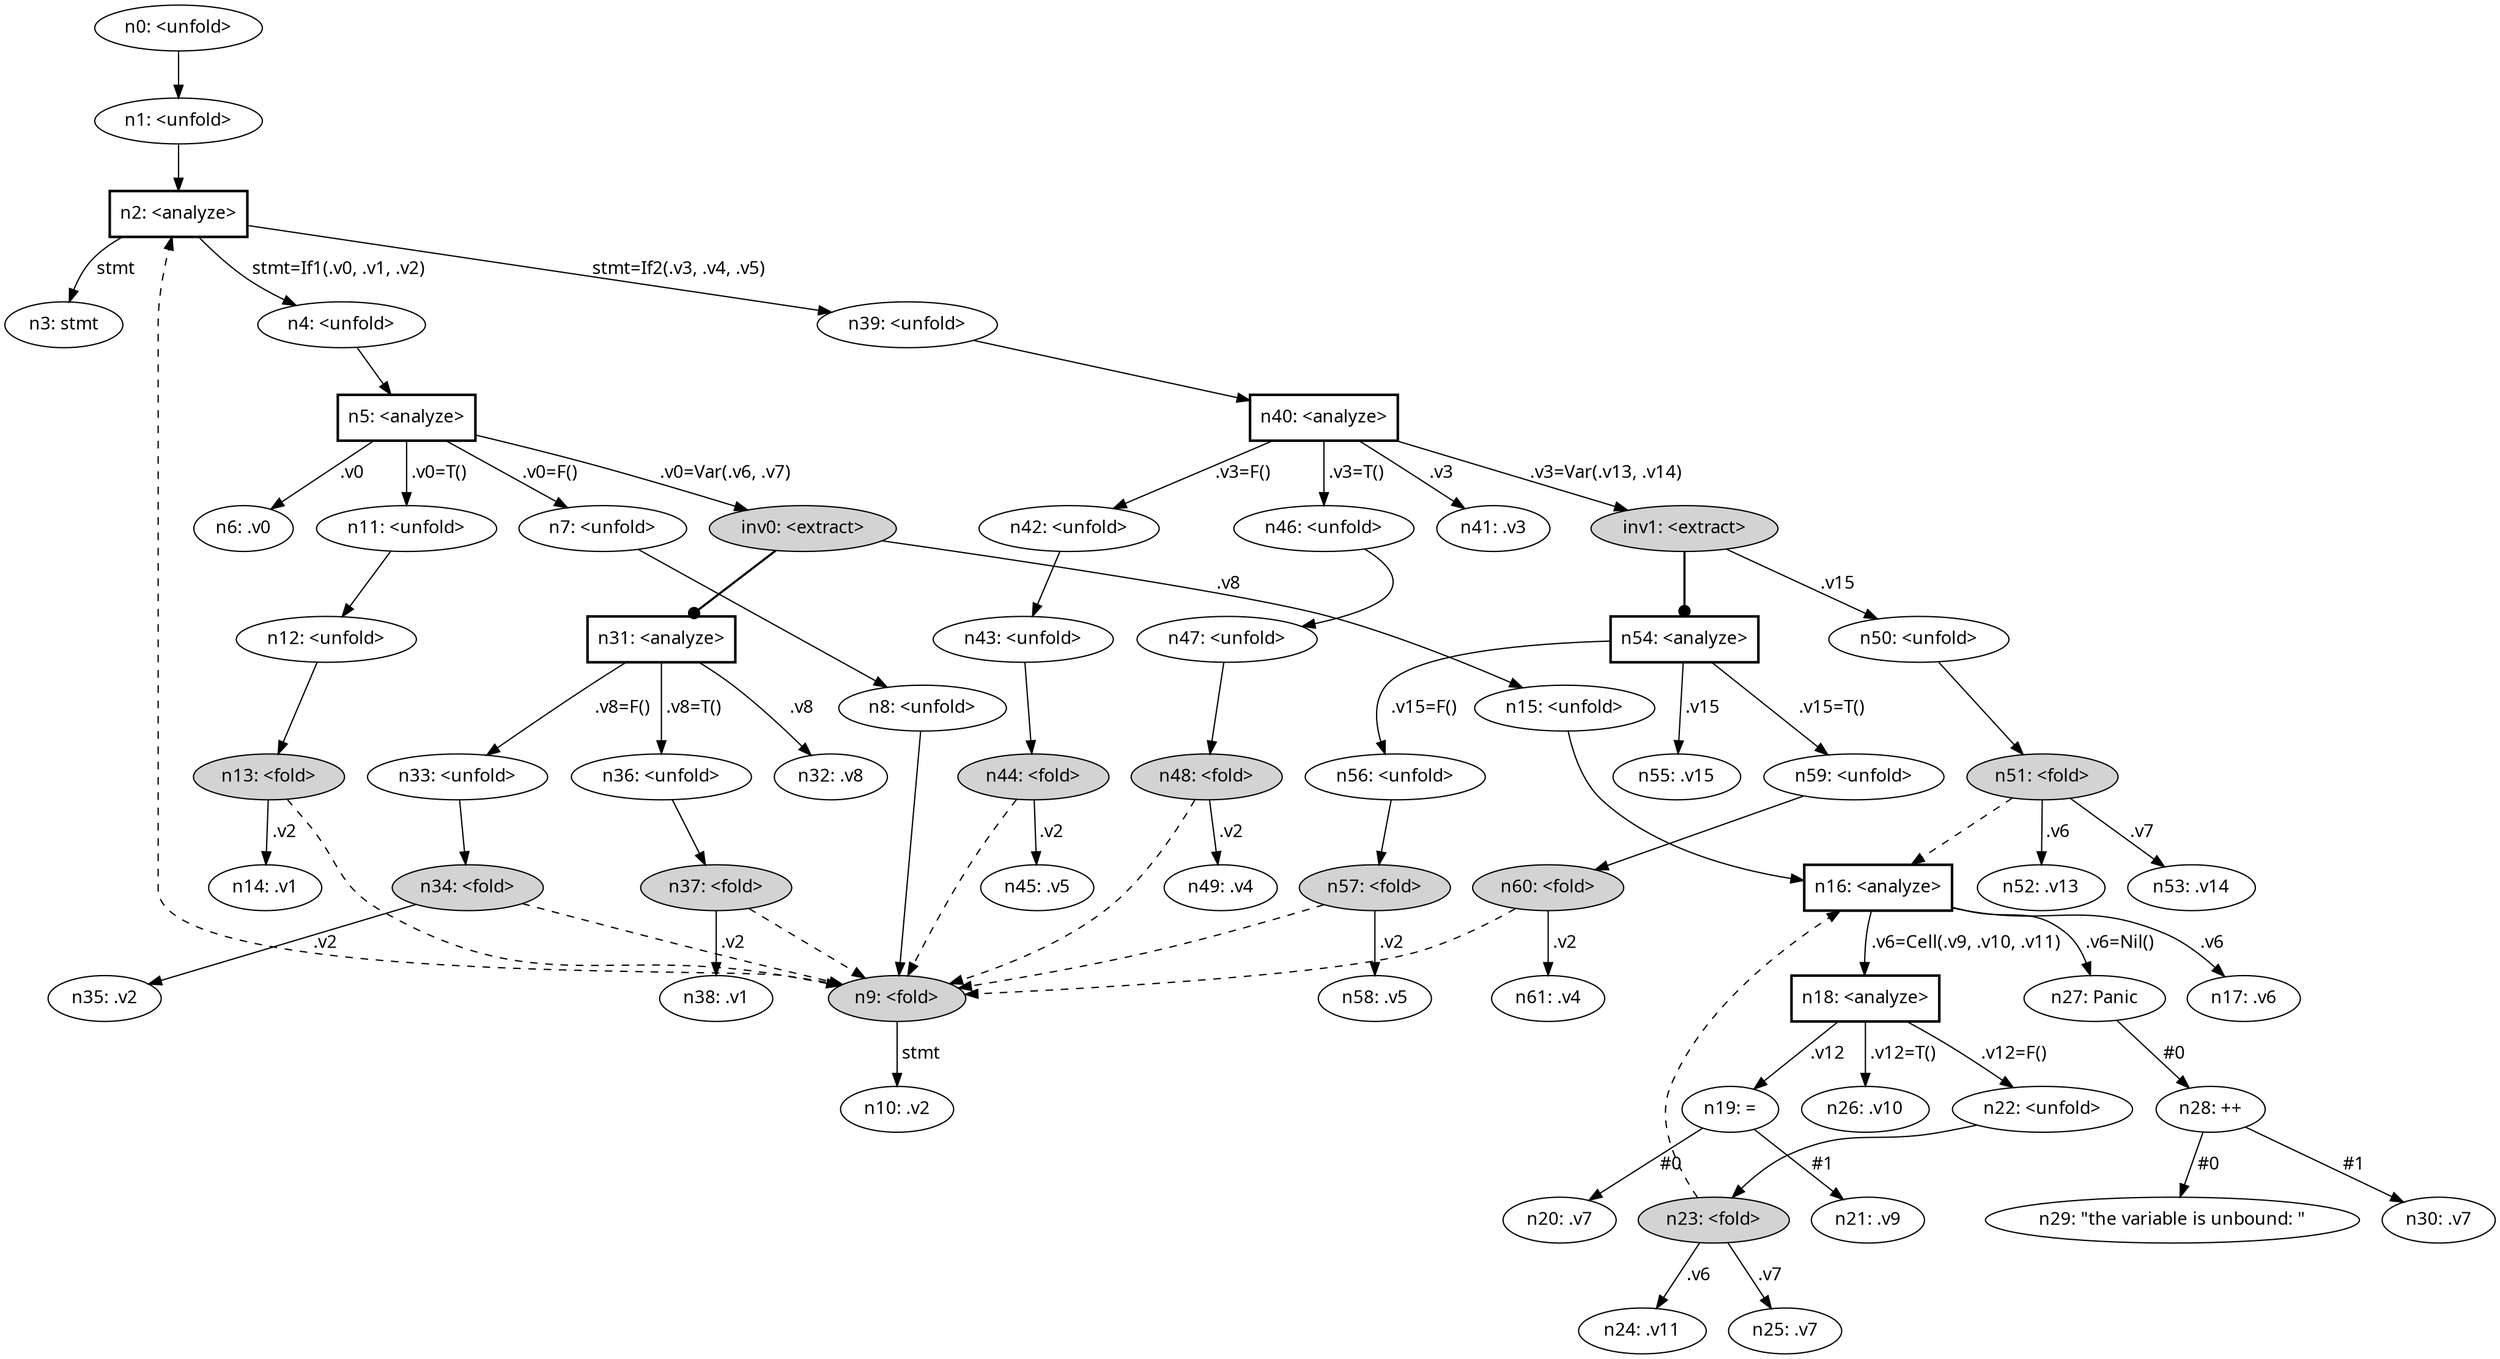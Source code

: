 digraph {
    node [fontname="bold helvetica"];
    edge [fontname="bold helvetica"];
    n0 [label="n0: <unfold>"];
    n1 [label="n1: <unfold>"];
    n0 -> n1;
    n2 [label="n2: <analyze>"] [shape=box style=bold];
    n1 -> n2;
    n3 [label="n3: stmt"];
    n2 -> n3 [label=" stmt "];
    n4 [label="n4: <unfold>"];
    n2 -> n4 [label=" stmt=If1(.v0, .v1, .v2) "];
    n5 [label="n5: <analyze>"] [shape=box style=bold];
    n4 -> n5;
    n6 [label="n6: .v0"];
    n5 -> n6 [label=" .v0 "];
    n7 [label="n7: <unfold>"];
    n5 -> n7 [label=" .v0=F() "];
    n8 [label="n8: <unfold>"];
    n7 -> n8;
    n9 [label="n9: <fold>"] [style=filled];
    n8 -> n9;
    n9 -> n2 [style=dashed];
    n10 [label="n10: .v2"];
    n9 -> n10 [label=" stmt "];
    n11 [label="n11: <unfold>"];
    n5 -> n11 [label=" .v0=T() "];
    n12 [label="n12: <unfold>"];
    n11 -> n12;
    n13 [label="n13: <fold>"] [style=filled];
    n12 -> n13;
    n13 -> n9 [style=dashed];
    n14 [label="n14: .v1"];
    n13 -> n14 [label=" .v2 "];
    inv0 [label="inv0: <extract>"] [style=filled];
    n5 -> inv0 [label=" .v0=Var(.v6, .v7) "];
    n15 [label="n15: <unfold>"];
    inv0 -> n15 [label=" .v8 "];
    n16 [label="n16: <analyze>"] [shape=box style=bold];
    n15 -> n16;
    n17 [label="n17: .v6"];
    n16 -> n17 [label=" .v6 "];
    n18 [label="n18: <analyze>"] [shape=box style=bold];
    n16 -> n18 [label=" .v6=Cell(.v9, .v10, .v11) "];
    n19 [label="n19: ="];
    n18 -> n19 [label=" .v12 "];
    n20 [label="n20: .v7"];
    n19 -> n20 [label=" #0 "];
    n21 [label="n21: .v9"];
    n19 -> n21 [label=" #1 "];
    n22 [label="n22: <unfold>"];
    n18 -> n22 [label=" .v12=F() "];
    n23 [label="n23: <fold>"] [style=filled];
    n22 -> n23;
    n23 -> n16 [style=dashed];
    n24 [label="n24: .v11"];
    n23 -> n24 [label=" .v6 "];
    n25 [label="n25: .v7"];
    n23 -> n25 [label=" .v7 "];
    n26 [label="n26: .v10"];
    n18 -> n26 [label=" .v12=T() "];
    n27 [label="n27: Panic"];
    n16 -> n27 [label=" .v6=Nil() "];
    n28 [label="n28: ++"];
    n27 -> n28 [label=" #0 "];
    n29 [label="n29: \"the variable is unbound: \""];
    n28 -> n29 [label=" #0 "];
    n30 [label="n30: .v7"];
    n28 -> n30 [label=" #1 "];
    n31 [label="n31: <analyze>"] [shape=box style=bold];
    inv0 -> n31 [penwidth=1.7 arrowhead=dot];
    n32 [label="n32: .v8"];
    n31 -> n32 [label=" .v8 "];
    n33 [label="n33: <unfold>"];
    n31 -> n33 [label=" .v8=F() "];
    n34 [label="n34: <fold>"] [style=filled];
    n33 -> n34;
    n34 -> n9 [style=dashed];
    n35 [label="n35: .v2"];
    n34 -> n35 [label=" .v2 "];
    n36 [label="n36: <unfold>"];
    n31 -> n36 [label=" .v8=T() "];
    n37 [label="n37: <fold>"] [style=filled];
    n36 -> n37;
    n37 -> n9 [style=dashed];
    n38 [label="n38: .v1"];
    n37 -> n38 [label=" .v2 "];
    n39 [label="n39: <unfold>"];
    n2 -> n39 [label=" stmt=If2(.v3, .v4, .v5) "];
    n40 [label="n40: <analyze>"] [shape=box style=bold];
    n39 -> n40;
    n41 [label="n41: .v3"];
    n40 -> n41 [label=" .v3 "];
    n42 [label="n42: <unfold>"];
    n40 -> n42 [label=" .v3=F() "];
    n43 [label="n43: <unfold>"];
    n42 -> n43;
    n44 [label="n44: <fold>"] [style=filled];
    n43 -> n44;
    n44 -> n9 [style=dashed];
    n45 [label="n45: .v5"];
    n44 -> n45 [label=" .v2 "];
    n46 [label="n46: <unfold>"];
    n40 -> n46 [label=" .v3=T() "];
    n47 [label="n47: <unfold>"];
    n46 -> n47;
    n48 [label="n48: <fold>"] [style=filled];
    n47 -> n48;
    n48 -> n9 [style=dashed];
    n49 [label="n49: .v4"];
    n48 -> n49 [label=" .v2 "];
    inv1 [label="inv1: <extract>"] [style=filled];
    n40 -> inv1 [label=" .v3=Var(.v13, .v14) "];
    n50 [label="n50: <unfold>"];
    inv1 -> n50 [label=" .v15 "];
    n51 [label="n51: <fold>"] [style=filled];
    n50 -> n51;
    n51 -> n16 [style=dashed];
    n52 [label="n52: .v13"];
    n51 -> n52 [label=" .v6 "];
    n53 [label="n53: .v14"];
    n51 -> n53 [label=" .v7 "];
    n54 [label="n54: <analyze>"] [shape=box style=bold];
    inv1 -> n54 [penwidth=1.7 arrowhead=dot];
    n55 [label="n55: .v15"];
    n54 -> n55 [label=" .v15 "];
    n56 [label="n56: <unfold>"];
    n54 -> n56 [label=" .v15=F() "];
    n57 [label="n57: <fold>"] [style=filled];
    n56 -> n57;
    n57 -> n9 [style=dashed];
    n58 [label="n58: .v5"];
    n57 -> n58 [label=" .v2 "];
    n59 [label="n59: <unfold>"];
    n54 -> n59 [label=" .v15=T() "];
    n60 [label="n60: <fold>"] [style=filled];
    n59 -> n60;
    n60 -> n9 [style=dashed];
    n61 [label="n61: .v4"];
    n60 -> n61 [label=" .v2 "];
}

